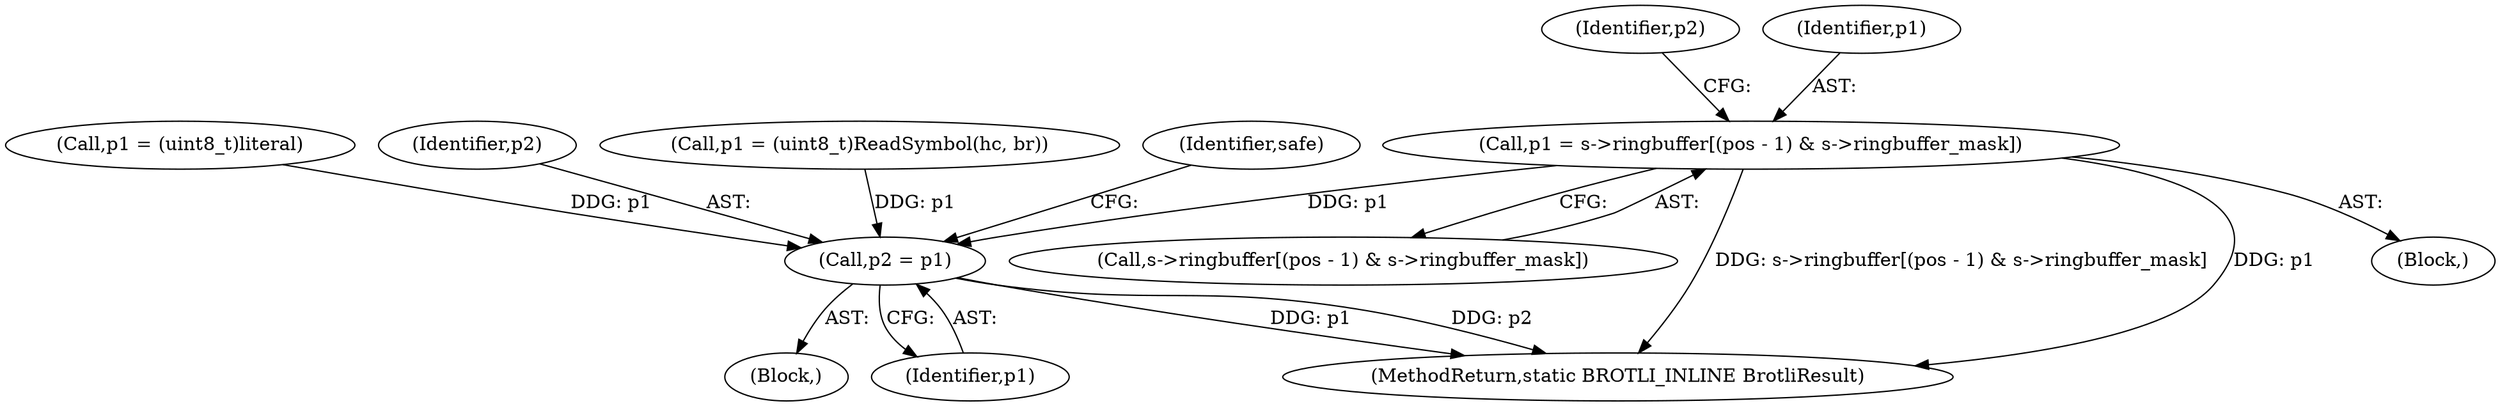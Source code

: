 digraph "0_Chrome_7716418a27d561ee295a99f11fd3865580748de2@array" {
"1000421" [label="(Call,p1 = s->ringbuffer[(pos - 1) & s->ringbuffer_mask])"];
"1000509" [label="(Call,p2 = p1)"];
"1001174" [label="(MethodReturn,static BROTLI_INLINE BrotliResult)"];
"1000538" [label="(Call,p1 = (uint8_t)literal)"];
"1000419" [label="(Block,)"];
"1000449" [label="(Block,)"];
"1000423" [label="(Call,s->ringbuffer[(pos - 1) & s->ringbuffer_mask])"];
"1000510" [label="(Identifier,p2)"];
"1000516" [label="(Call,p1 = (uint8_t)ReadSymbol(hc, br))"];
"1000436" [label="(Identifier,p2)"];
"1000514" [label="(Identifier,safe)"];
"1000511" [label="(Identifier,p1)"];
"1000422" [label="(Identifier,p1)"];
"1000509" [label="(Call,p2 = p1)"];
"1000421" [label="(Call,p1 = s->ringbuffer[(pos - 1) & s->ringbuffer_mask])"];
"1000421" -> "1000419"  [label="AST: "];
"1000421" -> "1000423"  [label="CFG: "];
"1000422" -> "1000421"  [label="AST: "];
"1000423" -> "1000421"  [label="AST: "];
"1000436" -> "1000421"  [label="CFG: "];
"1000421" -> "1001174"  [label="DDG: s->ringbuffer[(pos - 1) & s->ringbuffer_mask]"];
"1000421" -> "1001174"  [label="DDG: p1"];
"1000421" -> "1000509"  [label="DDG: p1"];
"1000509" -> "1000449"  [label="AST: "];
"1000509" -> "1000511"  [label="CFG: "];
"1000510" -> "1000509"  [label="AST: "];
"1000511" -> "1000509"  [label="AST: "];
"1000514" -> "1000509"  [label="CFG: "];
"1000509" -> "1001174"  [label="DDG: p1"];
"1000509" -> "1001174"  [label="DDG: p2"];
"1000538" -> "1000509"  [label="DDG: p1"];
"1000516" -> "1000509"  [label="DDG: p1"];
}
